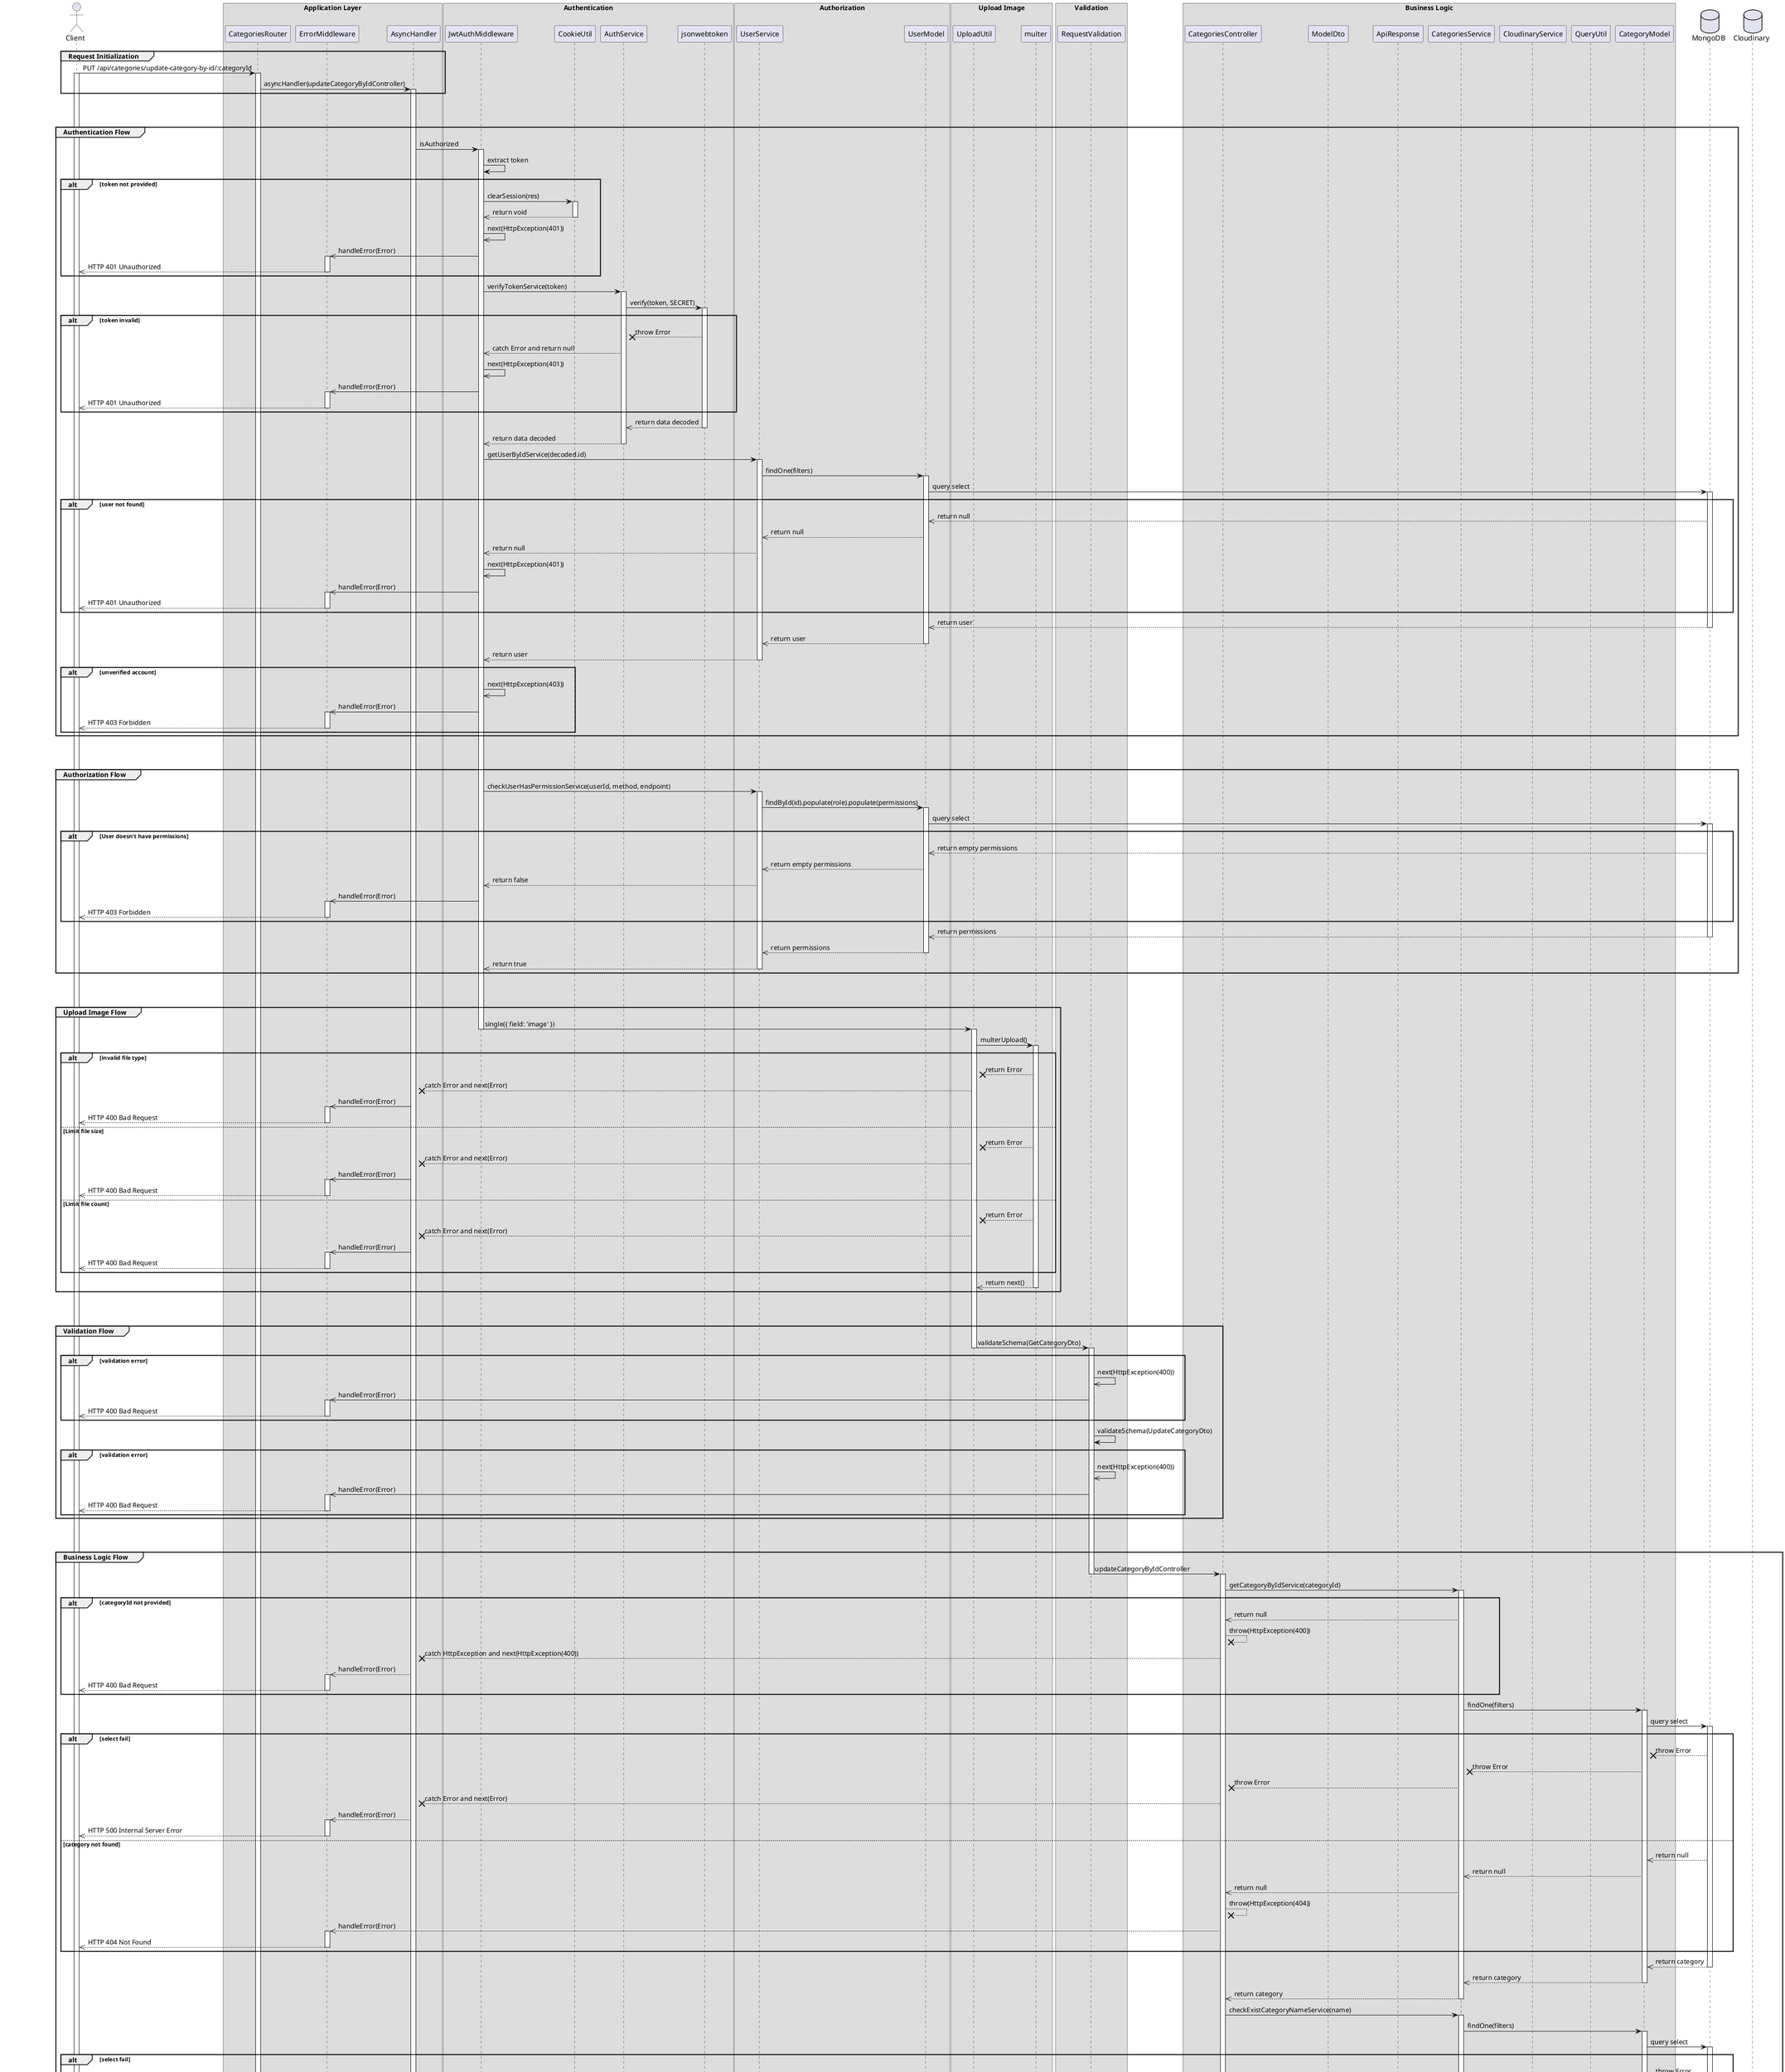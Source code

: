 @startuml update Category

actor Client

box "Application Layer"
participant CategoriesRouter 
participant ErrorMiddleware 
participant AsyncHandler 
end box

box "Authentication"
participant JwtAuthMiddleware 
participant CookieUtil
participant AuthService
participant jsonwebtoken
end box

box "Authorization"
participant UserService 
participant UserModel
end box

box "Upload Image"
participant UploadUtil
participant multer
end box

box "Validation"
participant RequestValidation
end box

box "Business Logic"
participant CategoriesController
participant ModelDto
participant ApiResponse
participant CategoriesService
participant CloudinaryService
participant QueryUtil
participant CategoryModel
end box

database MongoDB
database Cloudinary

' Step 1
group Request Initialization
    Client -> CategoriesRouter: PUT /api/categories/update-category-by-id/:categoryId
    activate Client
    activate CategoriesRouter
    CategoriesRouter -> AsyncHandler: asyncHandler(updateCategoryByIdController)
    activate AsyncHandler
end

break
break

' Step 2
group Authentication Flow
    AsyncHandler -> JwtAuthMiddleware: isAuthorized
    activate JwtAuthMiddleware

    JwtAuthMiddleware -> JwtAuthMiddleware: extract token
    alt token not provided
        JwtAuthMiddleware -> CookieUtil: clearSession(res)
        activate CookieUtil
        CookieUtil -->> JwtAuthMiddleware: return void
        deactivate CookieUtil
        JwtAuthMiddleware ->> JwtAuthMiddleware: next(HttpException(401))
        JwtAuthMiddleware ->> ErrorMiddleware: handleError(Error)
        activate ErrorMiddleware
        ErrorMiddleware -->> Client: HTTP 401 Unauthorized
        deactivate ErrorMiddleware
    end 

    JwtAuthMiddleware -> AuthService: verifyTokenService(token)
    activate AuthService
    AuthService -> jsonwebtoken: verify(token, SECRET)
    activate jsonwebtoken
    alt token invalid
        jsonwebtoken --x AuthService: throw Error
        AuthService -->> JwtAuthMiddleware: catch Error and return null
        JwtAuthMiddleware ->> JwtAuthMiddleware: next(HttpException(401))
        JwtAuthMiddleware ->> ErrorMiddleware: handleError(Error)
        activate ErrorMiddleware
        ErrorMiddleware -->> Client: HTTP 401 Unauthorized
        deactivate ErrorMiddleware
    end

    jsonwebtoken -->> AuthService: return data decoded
    deactivate jsonwebtoken
    AuthService -->> JwtAuthMiddleware: return data decoded
    deactivate AuthService
    JwtAuthMiddleware -> UserService: getUserByIdService(decoded.id)
    activate UserService
    UserService -> UserModel: findOne(filters)
    activate UserModel
    UserModel -> MongoDB: query select
    activate MongoDB

    alt user not found
        MongoDB -->> UserModel: return null
        UserModel -->> UserService: return null
        UserService -->> JwtAuthMiddleware: return null
        JwtAuthMiddleware ->> JwtAuthMiddleware: next(HttpException(401))
        JwtAuthMiddleware ->> ErrorMiddleware: handleError(Error)
        activate ErrorMiddleware
        ErrorMiddleware -->> Client: HTTP 401 Unauthorized
        deactivate ErrorMiddleware
    end

    MongoDB -->> UserModel: return user
    deactivate MongoDB
    UserModel -->> UserService: return user
    deactivate UserModel
    UserService -->> JwtAuthMiddleware: return user
    deactivate UserService

    alt unverified account
        JwtAuthMiddleware ->> JwtAuthMiddleware: next(HttpException(403))
        JwtAuthMiddleware ->> ErrorMiddleware: handleError(Error)
        activate ErrorMiddleware
        ErrorMiddleware -->> Client: HTTP 403 Forbidden
        deactivate ErrorMiddleware
    end
end

break
break

' Step 3
group Authorization Flow
    JwtAuthMiddleware -> UserService: checkUserHasPermissionService(userId, method, endpoint)
    activate UserService
    UserService -> UserModel: findById(id).populate(role).populate(permissions)
    activate UserModel
    UserModel -> MongoDB: query select
    activate MongoDB

    alt User doesn't have permissions 
        MongoDB -->> UserModel: return empty permissions
        UserModel -->> UserService: return empty permissions
        UserService -->> JwtAuthMiddleware: return false
        JwtAuthMiddleware ->> ErrorMiddleware: handleError(Error)
        activate ErrorMiddleware
        ErrorMiddleware -->> Client: HTTP 403 Forbidden
        deactivate ErrorMiddleware
    end

    MongoDB -->> UserModel: return permissions
    deactivate MongoDB
    UserModel -->> UserService: return permissions
    deactivate UserModel
    UserService -->> JwtAuthMiddleware: return true
    deactivate UserService
end

break
break

' Step 4
group Upload Image Flow
    JwtAuthMiddleware -> UploadUtil: single({ field: 'image' })
    deactivate JwtAuthMiddleware
    activate UploadUtil
    UploadUtil -> multer: multerUpload()
    activate multer

    alt invalid file type
        multer --x UploadUtil: return Error
        UploadUtil --x AsyncHandler: catch Error and next(Error)
        AsyncHandler ->> ErrorMiddleware: handleError(Error)
        activate ErrorMiddleware
        ErrorMiddleware -->> Client: HTTP 400 Bad Request
        deactivate ErrorMiddleware

    else Limit file size
        multer --x UploadUtil: return Error
        UploadUtil --x AsyncHandler: catch Error and next(Error)
        AsyncHandler ->> ErrorMiddleware: handleError(Error) 
        activate ErrorMiddleware
        ErrorMiddleware -->> Client: HTTP 400 Bad Request
        deactivate ErrorMiddleware

    else Limit file count
        multer --x UploadUtil: return Error
        UploadUtil --x AsyncHandler: catch Error and next(Error)
        AsyncHandler ->> ErrorMiddleware: handleError(Error) 
        activate ErrorMiddleware
        ErrorMiddleware -->> Client: HTTP 400 Bad Request
        deactivate ErrorMiddleware
    end 

    multer -->> UploadUtil: return next()
    deactivate multer   

end

break 
break

' Step 5
group Validation Flow
    UploadUtil -> RequestValidation: validateSchema(GetCategoryDto)
    deactivate UploadUtil
    activate RequestValidation
    alt validation error
        RequestValidation ->> RequestValidation: next(HttpException(400))
        RequestValidation ->> ErrorMiddleware: handleError(Error)
        activate ErrorMiddleware
        ErrorMiddleware -->> Client: HTTP 400 Bad Request
        deactivate ErrorMiddleware
    end
    RequestValidation -> RequestValidation: validateSchema(UpdateCategoryDto)
    alt validation error
        RequestValidation ->> RequestValidation: next(HttpException(400))
        RequestValidation ->> ErrorMiddleware: handleError(Error)
        activate ErrorMiddleware
        ErrorMiddleware -->> Client: HTTP 400 Bad Request
        deactivate ErrorMiddleware
    end
end

break
break


' Step 6
group Business Logic Flow
    RequestValidation -> CategoriesController: updateCategoryByIdController
    deactivate RequestValidation
    activate CategoriesController
    CategoriesController -> CategoriesService: getCategoryByIdService(categoryId)
    activate CategoriesService

    alt categoryId not provided
        CategoriesService -->> CategoriesController: return null
        CategoriesController --x CategoriesController: throw(HttpException(400))
        CategoriesController --x AsyncHandler: catch HttpException and next(HttpException(400))
        AsyncHandler -->> ErrorMiddleware: handleError(Error) 
        activate ErrorMiddleware
        ErrorMiddleware -->> Client: HTTP 400 Bad Request
        deactivate ErrorMiddleware
    end

    CategoriesService -> CategoryModel: findOne(filters)
    activate CategoryModel
    CategoryModel -> MongoDB: query select
    activate MongoDB

    alt select fail 
        MongoDB --x CategoryModel: throw Error
        CategoryModel --x CategoriesService: throw Error
        CategoriesService --x CategoriesController: throw Error
        CategoriesController --x AsyncHandler: catch Error and next(Error)
        AsyncHandler -->> ErrorMiddleware: handleError(Error) 
        activate ErrorMiddleware
        ErrorMiddleware -->> Client: HTTP 500 Internal Server Error
        deactivate ErrorMiddleware
    else category not found
        MongoDB -->> CategoryModel: return null
        CategoryModel -->> CategoriesService: return null
        CategoriesService -->> CategoriesController: return null
        CategoriesController --x CategoriesController: throw(HttpException(404))
        CategoriesController -->> ErrorMiddleware: handleError(Error)
        activate ErrorMiddleware
        ErrorMiddleware -->> Client: HTTP 404 Not Found
        deactivate ErrorMiddleware
    end

    MongoDB -->> CategoryModel: return category
    deactivate MongoDB
    CategoryModel -->> CategoriesService: return category
    deactivate CategoryModel
    CategoriesService -->> CategoriesController: return category
    deactivate CategoriesService
    CategoriesController -> CategoriesService: checkExistCategoryNameService(name)
    activate CategoriesService
    CategoriesService -> CategoryModel: findOne(filters)
    activate CategoryModel
    CategoryModel -> MongoDB: query select
    activate MongoDB

    alt select fail 
        MongoDB --x CategoryModel: throw Error
        CategoryModel --x CategoriesService: throw Error
        CategoriesService --x CategoriesController: throw Error
        CategoriesController --x AsyncHandler: catch Error and next(Error)
        AsyncHandler -->> ErrorMiddleware: handleError(Error) 
        activate ErrorMiddleware
        ErrorMiddleware -->> Client: HTTP 500 Internal Server Error
        deactivate ErrorMiddleware

    else name category already exists
        MongoDB -->> CategoryModel: return true
        CategoryModel -->> CategoriesService: return true
        CategoriesService -->> CategoriesController: return true
        CategoriesController --x CategoriesController: throw(HttpException(400))
        CategoriesController --x AsyncHandler: catch HttpException and next(HttpException(400))
        AsyncHandler -->> ErrorMiddleware: handleError(Error) 
        activate ErrorMiddleware
        ErrorMiddleware -->> Client: HTTP 400 Bad Request
        deactivate ErrorMiddleware
    end
    
    MongoDB -->> CategoryModel: return false
    deactivate MongoDB
    CategoryModel -->> CategoriesService: return false
    deactivate CategoryModel
    CategoriesService -->> CategoriesController: return false
    deactivate CategoriesService
    CategoriesController -> CloudinaryService: uploadImageBufferService(buffer, folderName)
    activate CloudinaryService
    CloudinaryService -> CloudinaryService: sharp(buffer)
    CloudinaryService -> Cloudinary: upLoad_stream(buffer, options)
    activate Cloudinary

    alt upload fail
        Cloudinary --x CloudinaryService: throw Error
        CloudinaryService --x CategoriesController: throw Error
        CategoriesController --x AsyncHandler: catch Error and next(Error)
        AsyncHandler -->> ErrorMiddleware: handleError(Error) 
        activate ErrorMiddleware
        ErrorMiddleware -->> Client: HTTP 500 Internal Server Error
        deactivate ErrorMiddleware
    end

    Cloudinary -->> CloudinaryService: return imageUrl
    deactivate Cloudinary
    CloudinaryService -->> CategoriesController: return imageUrl
    deactivate CloudinaryService
    CategoriesController -> CategoriesService: updateCategoryInfoByIdService(categoryId, categoryData)
    activate CategoriesService
    CategoriesService -> CategoryModel: findByIdAndUpdate(id, categoryData, options)
    activate CategoryModel
    CategoryModel -> MongoDB: query update
    activate MongoDB

    alt update fail
        MongoDB --x CategoryModel: throw Error
        CategoryModel --x CategoriesService: throw Error
        CategoriesService --x CategoriesController: throw Error
        CategoriesController --x AsyncHandler: catch Error and next(Error)
        AsyncHandler -->> ErrorMiddleware: handleError(Error) 
        activate ErrorMiddleware
        ErrorMiddleware -->> Client: HTTP 500 Internal Server Error
        deactivate ErrorMiddleware
    end

    MongoDB -->> CategoryModel: return category
    deactivate MongoDB
    CategoryModel -->> CategoriesService: return category
    deactivate CategoryModel
    CategoriesService -->> CategoriesController: return category
    deactivate CategoriesService


end

group Transform data response
    CategoriesController -> ModelDto: new(CategoryDto, category)
    activate ModelDto
    ModelDto -->> CategoriesController: return CategoryDto instance
    deactivate ModelDto

    CategoriesController -> ApiResponse: success(TotalCount, CategoryDto, success message)
    activate ApiResponse
    ApiResponse -->> CategoriesController: return ApiResponse instance
    deactivate ApiResponse 
end

CategoriesController -->> AsyncHandler: return ApiResponse instance
deactivate CategoriesController
AsyncHandler --> Client: HTTP 200 Success
deactivate AsyncHandler
deactivate CategoriesRouter

@enduml